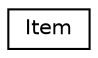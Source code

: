 digraph G
{
  edge [fontname="Helvetica",fontsize="10",labelfontname="Helvetica",labelfontsize="10"];
  node [fontname="Helvetica",fontsize="10",shape=record];
  rankdir="LR";
  Node1 [label="Item",height=0.2,width=0.4,color="black", fillcolor="white", style="filled",URL="$class_item.html"];
}
